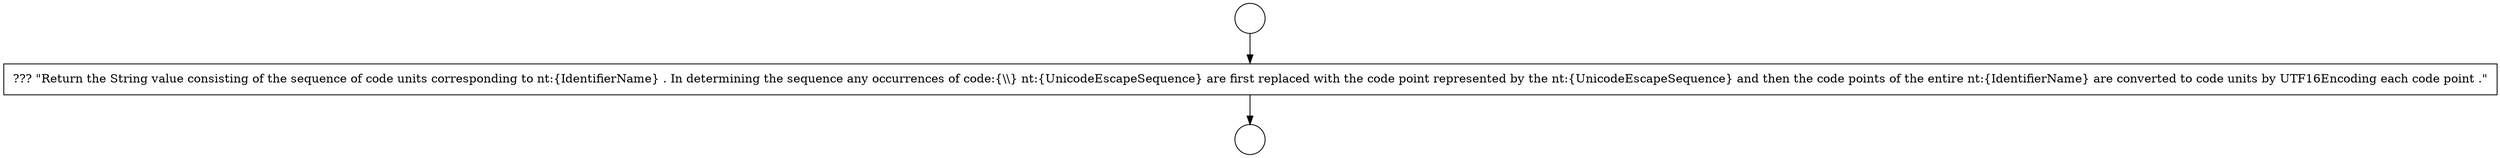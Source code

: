 digraph {
  node3035 [shape=circle label=" " color="black" fillcolor="white" style=filled]
  node3037 [shape=none, margin=0, label=<<font color="black">
    <table border="0" cellborder="1" cellspacing="0" cellpadding="10">
      <tr><td align="left">??? &quot;Return the String value consisting of the sequence of code units corresponding to nt:{IdentifierName} . In determining the sequence any occurrences of code:{\\\\} nt:{UnicodeEscapeSequence} are first replaced with the code point represented by the nt:{UnicodeEscapeSequence} and then the code points of the entire nt:{IdentifierName} are converted to code units by UTF16Encoding each code point .&quot;</td></tr>
    </table>
  </font>> color="black" fillcolor="white" style=filled]
  node3036 [shape=circle label=" " color="black" fillcolor="white" style=filled]
  node3035 -> node3037 [ color="black"]
  node3037 -> node3036 [ color="black"]
}
